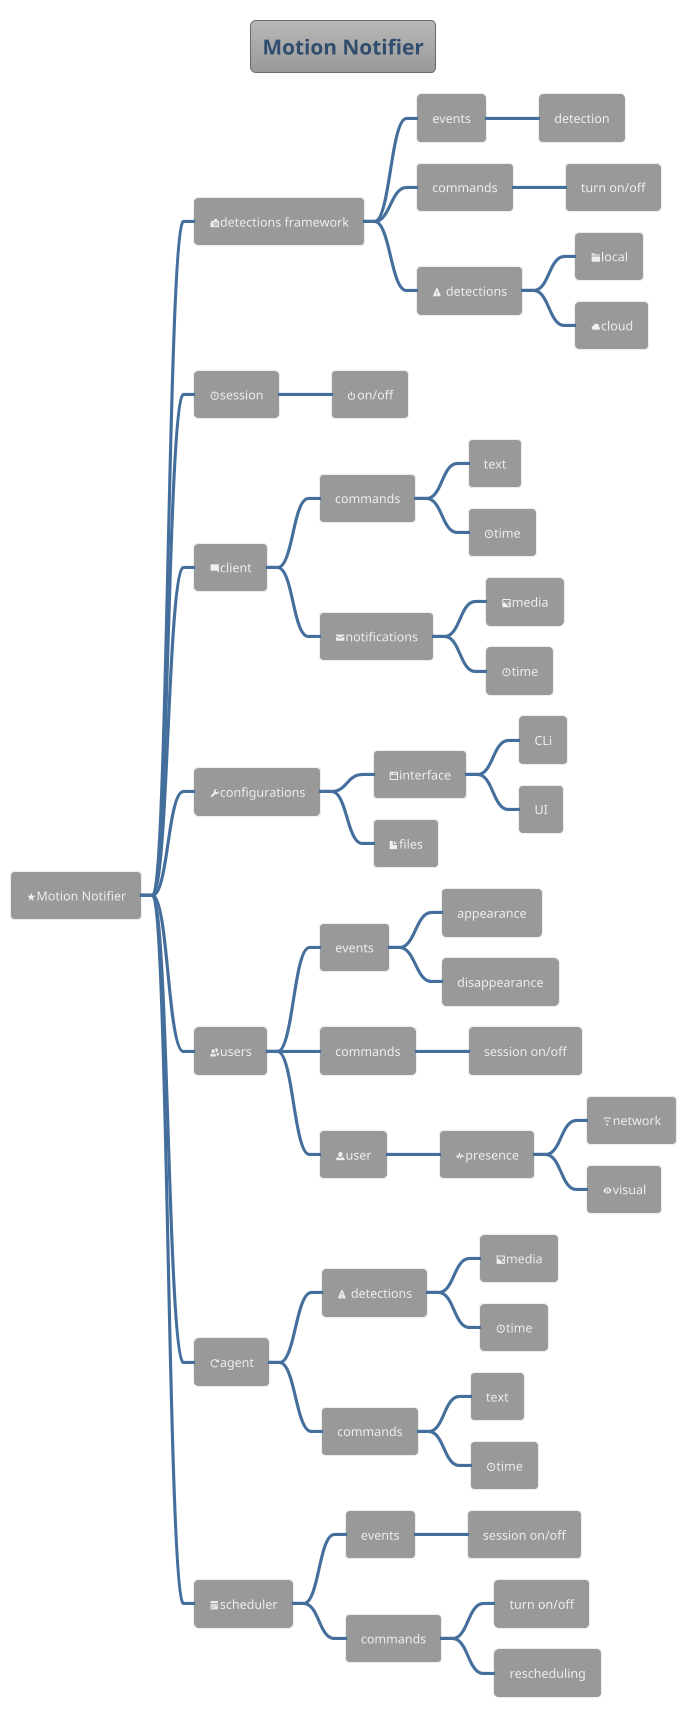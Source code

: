 @startmindmap
'https://plantuml.com/mindmap-diagram

!theme spacelab

title Motion Notifier

* <&star>Motion Notifier
** <&camera-slr>detections framework
*** events
**** detection
*** commands
**** turn on/off
*** <&warning> detections
**** <&folder>local
**** <&cloud>cloud
** <&clock>session
*** <&power-standby>on/off
** <&comment-square>client
*** commands
**** text
**** <&clock>time
*** <&envelope-closed>notifications
**** <&image>media
**** <&clock>time
** <&wrench>configurations
*** <&browser>interface
**** CLi
**** UI
*** <&file>files
** <&people>users
*** events
**** appearance
**** disappearance
*** commands
**** session on/off
*** <&person>user
**** <&pulse>presence
***** <&wifi>network
***** <&eye>visual
** <&reload>agent
*** <&warning> detections
**** <&image>media
**** <&clock>time
*** commands
**** text
**** <&clock>time
** <&calendar>scheduler
*** events
**** session on/off
*** commands
**** turn on/off
**** rescheduling
@endmindmap
